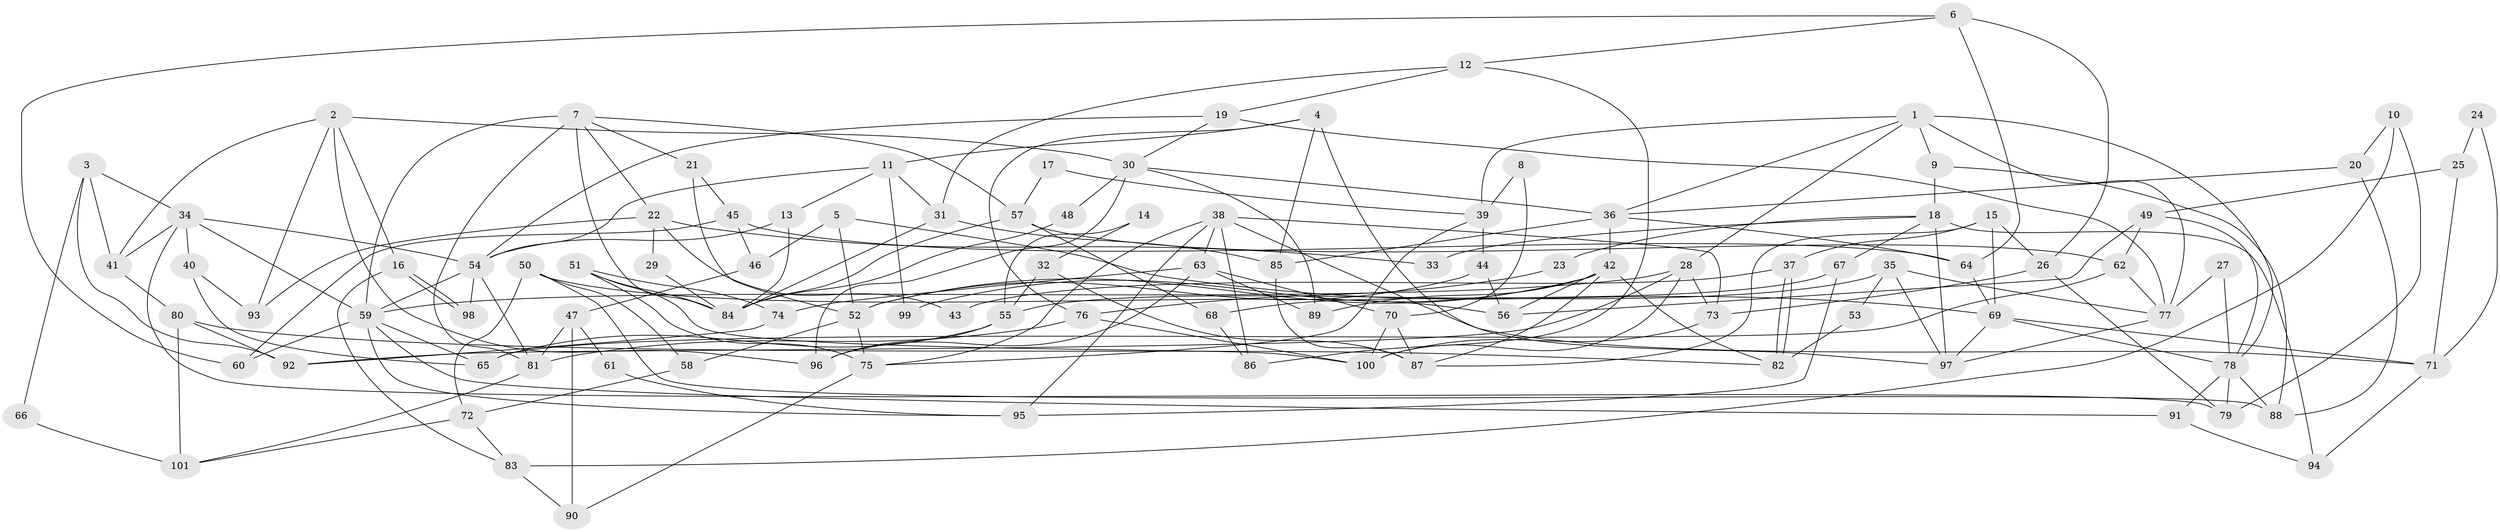 // Generated by graph-tools (version 1.1) at 2025/49/03/09/25 04:49:17]
// undirected, 101 vertices, 202 edges
graph export_dot {
graph [start="1"]
  node [color=gray90,style=filled];
  1;
  2;
  3;
  4;
  5;
  6;
  7;
  8;
  9;
  10;
  11;
  12;
  13;
  14;
  15;
  16;
  17;
  18;
  19;
  20;
  21;
  22;
  23;
  24;
  25;
  26;
  27;
  28;
  29;
  30;
  31;
  32;
  33;
  34;
  35;
  36;
  37;
  38;
  39;
  40;
  41;
  42;
  43;
  44;
  45;
  46;
  47;
  48;
  49;
  50;
  51;
  52;
  53;
  54;
  55;
  56;
  57;
  58;
  59;
  60;
  61;
  62;
  63;
  64;
  65;
  66;
  67;
  68;
  69;
  70;
  71;
  72;
  73;
  74;
  75;
  76;
  77;
  78;
  79;
  80;
  81;
  82;
  83;
  84;
  85;
  86;
  87;
  88;
  89;
  90;
  91;
  92;
  93;
  94;
  95;
  96;
  97;
  98;
  99;
  100;
  101;
  1 -- 36;
  1 -- 77;
  1 -- 9;
  1 -- 28;
  1 -- 39;
  1 -- 78;
  2 -- 30;
  2 -- 41;
  2 -- 16;
  2 -- 93;
  2 -- 96;
  3 -- 92;
  3 -- 34;
  3 -- 41;
  3 -- 66;
  4 -- 85;
  4 -- 76;
  4 -- 11;
  4 -- 97;
  5 -- 46;
  5 -- 69;
  5 -- 52;
  6 -- 64;
  6 -- 12;
  6 -- 26;
  6 -- 60;
  7 -- 21;
  7 -- 84;
  7 -- 22;
  7 -- 57;
  7 -- 59;
  7 -- 81;
  8 -- 70;
  8 -- 39;
  9 -- 88;
  9 -- 18;
  10 -- 79;
  10 -- 83;
  10 -- 20;
  11 -- 31;
  11 -- 13;
  11 -- 54;
  11 -- 99;
  12 -- 86;
  12 -- 31;
  12 -- 19;
  13 -- 54;
  13 -- 84;
  14 -- 55;
  14 -- 32;
  15 -- 26;
  15 -- 87;
  15 -- 37;
  15 -- 69;
  16 -- 98;
  16 -- 98;
  16 -- 83;
  17 -- 57;
  17 -- 39;
  18 -- 94;
  18 -- 23;
  18 -- 33;
  18 -- 67;
  18 -- 97;
  19 -- 77;
  19 -- 30;
  19 -- 54;
  20 -- 36;
  20 -- 88;
  21 -- 45;
  21 -- 52;
  22 -- 93;
  22 -- 29;
  22 -- 33;
  22 -- 43;
  23 -- 76;
  24 -- 71;
  24 -- 25;
  25 -- 49;
  25 -- 71;
  26 -- 79;
  26 -- 73;
  27 -- 78;
  27 -- 77;
  28 -- 59;
  28 -- 73;
  28 -- 92;
  28 -- 100;
  29 -- 84;
  30 -- 89;
  30 -- 36;
  30 -- 48;
  30 -- 96;
  31 -- 84;
  31 -- 85;
  32 -- 87;
  32 -- 55;
  34 -- 59;
  34 -- 54;
  34 -- 40;
  34 -- 41;
  34 -- 79;
  35 -- 97;
  35 -- 55;
  35 -- 53;
  35 -- 77;
  36 -- 42;
  36 -- 64;
  36 -- 85;
  37 -- 82;
  37 -- 82;
  37 -- 43;
  38 -- 73;
  38 -- 75;
  38 -- 63;
  38 -- 71;
  38 -- 86;
  38 -- 95;
  39 -- 75;
  39 -- 44;
  40 -- 65;
  40 -- 93;
  41 -- 80;
  42 -- 56;
  42 -- 52;
  42 -- 82;
  42 -- 87;
  42 -- 89;
  42 -- 99;
  44 -- 56;
  44 -- 52;
  45 -- 64;
  45 -- 60;
  45 -- 46;
  46 -- 47;
  47 -- 81;
  47 -- 90;
  47 -- 61;
  48 -- 84;
  49 -- 62;
  49 -- 78;
  49 -- 56;
  50 -- 88;
  50 -- 72;
  50 -- 56;
  50 -- 58;
  51 -- 74;
  51 -- 100;
  51 -- 75;
  51 -- 84;
  52 -- 58;
  52 -- 75;
  53 -- 82;
  54 -- 59;
  54 -- 81;
  54 -- 98;
  55 -- 96;
  55 -- 65;
  57 -- 84;
  57 -- 62;
  57 -- 68;
  58 -- 72;
  59 -- 60;
  59 -- 65;
  59 -- 91;
  59 -- 95;
  61 -- 95;
  62 -- 77;
  62 -- 65;
  63 -- 96;
  63 -- 70;
  63 -- 74;
  63 -- 89;
  64 -- 69;
  66 -- 101;
  67 -- 95;
  67 -- 68;
  68 -- 86;
  69 -- 97;
  69 -- 71;
  69 -- 78;
  70 -- 100;
  70 -- 87;
  71 -- 94;
  72 -- 101;
  72 -- 83;
  73 -- 100;
  74 -- 92;
  75 -- 90;
  76 -- 100;
  76 -- 81;
  77 -- 97;
  78 -- 79;
  78 -- 88;
  78 -- 91;
  80 -- 82;
  80 -- 92;
  80 -- 101;
  81 -- 101;
  83 -- 90;
  85 -- 87;
  91 -- 94;
}
